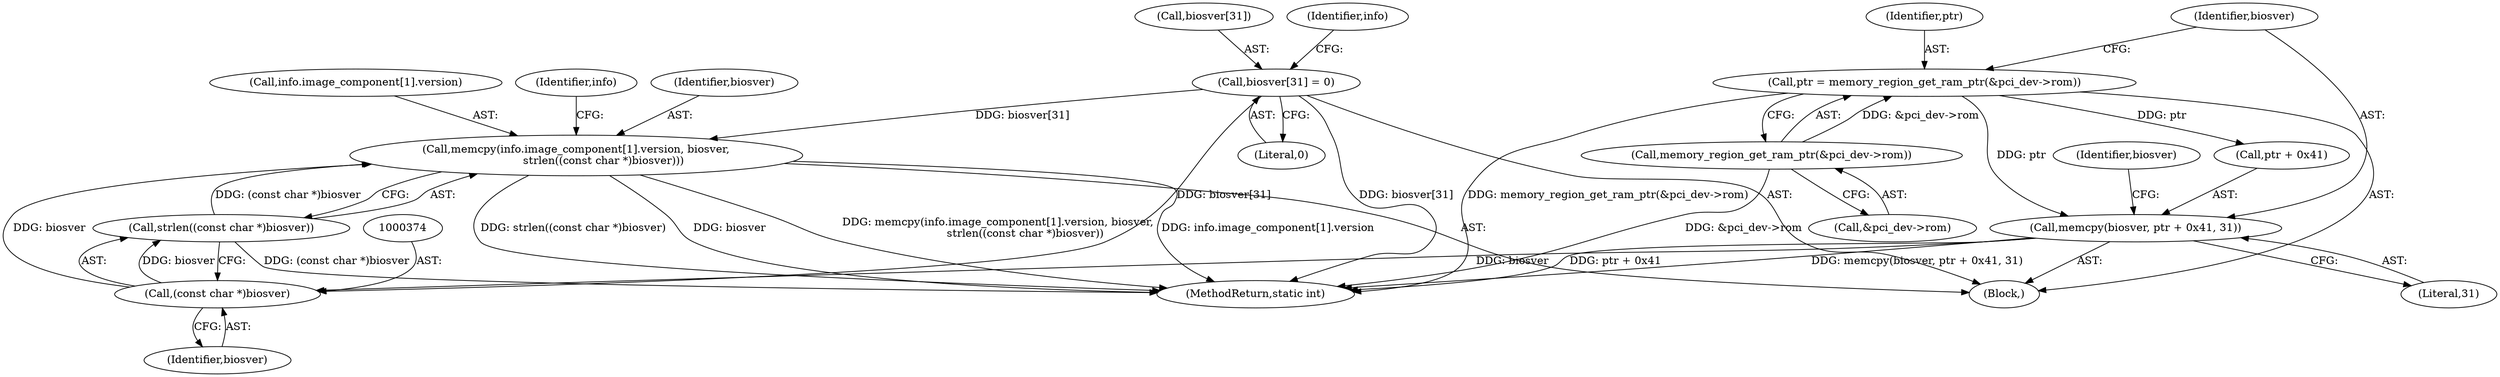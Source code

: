 digraph "0_qemu_844864fbae66935951529408831c2f22367a57b6@API" {
"1000363" [label="(Call,memcpy(info.image_component[1].version, biosver,\n                strlen((const char *)biosver)))"];
"1000348" [label="(Call,biosver[31] = 0)"];
"1000373" [label="(Call,(const char *)biosver)"];
"1000342" [label="(Call,memcpy(biosver, ptr + 0x41, 31))"];
"1000335" [label="(Call,ptr = memory_region_get_ram_ptr(&pci_dev->rom))"];
"1000337" [label="(Call,memory_region_get_ram_ptr(&pci_dev->rom))"];
"1000372" [label="(Call,strlen((const char *)biosver))"];
"1000673" [label="(MethodReturn,static int)"];
"1000344" [label="(Call,ptr + 0x41)"];
"1000347" [label="(Literal,31)"];
"1000338" [label="(Call,&pci_dev->rom)"];
"1000332" [label="(Block,)"];
"1000357" [label="(Identifier,info)"];
"1000343" [label="(Identifier,biosver)"];
"1000375" [label="(Identifier,biosver)"];
"1000371" [label="(Identifier,biosver)"];
"1000336" [label="(Identifier,ptr)"];
"1000372" [label="(Call,strlen((const char *)biosver))"];
"1000364" [label="(Call,info.image_component[1].version)"];
"1000342" [label="(Call,memcpy(biosver, ptr + 0x41, 31))"];
"1000363" [label="(Call,memcpy(info.image_component[1].version, biosver,\n                strlen((const char *)biosver)))"];
"1000373" [label="(Call,(const char *)biosver)"];
"1000349" [label="(Call,biosver[31])"];
"1000337" [label="(Call,memory_region_get_ram_ptr(&pci_dev->rom))"];
"1000378" [label="(Identifier,info)"];
"1000352" [label="(Literal,0)"];
"1000350" [label="(Identifier,biosver)"];
"1000335" [label="(Call,ptr = memory_region_get_ram_ptr(&pci_dev->rom))"];
"1000348" [label="(Call,biosver[31] = 0)"];
"1000363" -> "1000332"  [label="AST: "];
"1000363" -> "1000372"  [label="CFG: "];
"1000364" -> "1000363"  [label="AST: "];
"1000371" -> "1000363"  [label="AST: "];
"1000372" -> "1000363"  [label="AST: "];
"1000378" -> "1000363"  [label="CFG: "];
"1000363" -> "1000673"  [label="DDG: info.image_component[1].version"];
"1000363" -> "1000673"  [label="DDG: strlen((const char *)biosver)"];
"1000363" -> "1000673"  [label="DDG: biosver"];
"1000363" -> "1000673"  [label="DDG: memcpy(info.image_component[1].version, biosver,\n                strlen((const char *)biosver))"];
"1000348" -> "1000363"  [label="DDG: biosver[31]"];
"1000373" -> "1000363"  [label="DDG: biosver"];
"1000372" -> "1000363"  [label="DDG: (const char *)biosver"];
"1000348" -> "1000332"  [label="AST: "];
"1000348" -> "1000352"  [label="CFG: "];
"1000349" -> "1000348"  [label="AST: "];
"1000352" -> "1000348"  [label="AST: "];
"1000357" -> "1000348"  [label="CFG: "];
"1000348" -> "1000673"  [label="DDG: biosver[31]"];
"1000348" -> "1000373"  [label="DDG: biosver[31]"];
"1000373" -> "1000372"  [label="AST: "];
"1000373" -> "1000375"  [label="CFG: "];
"1000374" -> "1000373"  [label="AST: "];
"1000375" -> "1000373"  [label="AST: "];
"1000372" -> "1000373"  [label="CFG: "];
"1000373" -> "1000372"  [label="DDG: biosver"];
"1000342" -> "1000373"  [label="DDG: biosver"];
"1000342" -> "1000332"  [label="AST: "];
"1000342" -> "1000347"  [label="CFG: "];
"1000343" -> "1000342"  [label="AST: "];
"1000344" -> "1000342"  [label="AST: "];
"1000347" -> "1000342"  [label="AST: "];
"1000350" -> "1000342"  [label="CFG: "];
"1000342" -> "1000673"  [label="DDG: ptr + 0x41"];
"1000342" -> "1000673"  [label="DDG: memcpy(biosver, ptr + 0x41, 31)"];
"1000335" -> "1000342"  [label="DDG: ptr"];
"1000335" -> "1000332"  [label="AST: "];
"1000335" -> "1000337"  [label="CFG: "];
"1000336" -> "1000335"  [label="AST: "];
"1000337" -> "1000335"  [label="AST: "];
"1000343" -> "1000335"  [label="CFG: "];
"1000335" -> "1000673"  [label="DDG: memory_region_get_ram_ptr(&pci_dev->rom)"];
"1000337" -> "1000335"  [label="DDG: &pci_dev->rom"];
"1000335" -> "1000344"  [label="DDG: ptr"];
"1000337" -> "1000338"  [label="CFG: "];
"1000338" -> "1000337"  [label="AST: "];
"1000337" -> "1000673"  [label="DDG: &pci_dev->rom"];
"1000372" -> "1000673"  [label="DDG: (const char *)biosver"];
}
